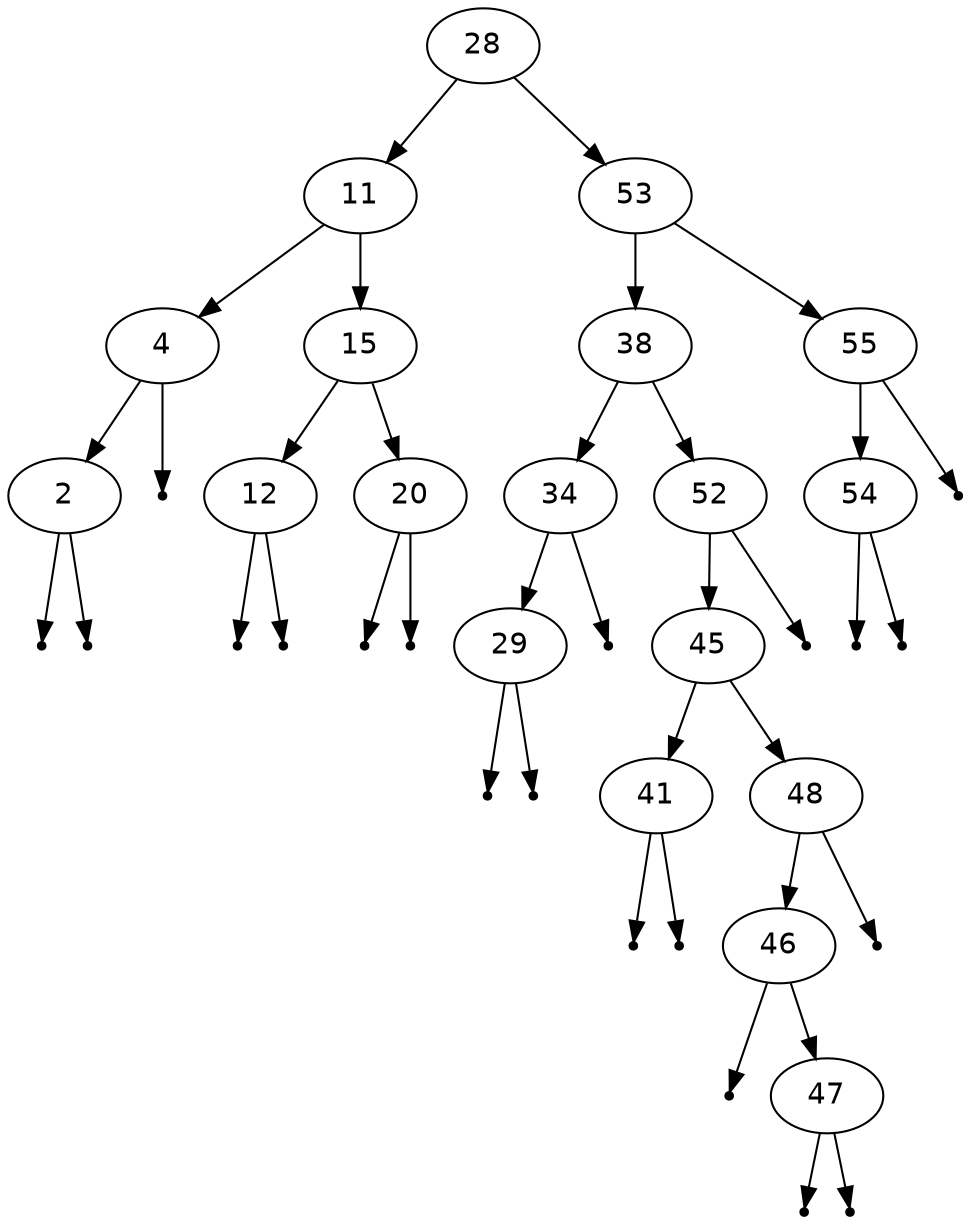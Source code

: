digraph BST{
	node [fontname="Helvetica"];
	28 -> 11;
	28 -> 53;
	11 -> 4;
	11 -> 15;
	4 -> 2;
	null1 [shape=point];
	4 -> null1;
	null2 [shape=point];
	2 -> null2;
	null3 [shape=point];
	2 -> null3;
	15 -> 12;
	15 -> 20;
	null4 [shape=point];
	12 -> null4;
	null5 [shape=point];
	12 -> null5;
	null6 [shape=point];
	20 -> null6;
	null7 [shape=point];
	20 -> null7;
	53 -> 38;
	53 -> 55;
	38 -> 34;
	38 -> 52;
	34 -> 29;
	null8 [shape=point];
	34 -> null8;
	null9 [shape=point];
	29 -> null9;
	null10 [shape=point];
	29 -> null10;
	52 -> 45;
	null11 [shape=point];
	52 -> null11;
	45 -> 41;
	45 -> 48;
	null12 [shape=point];
	41 -> null12;
	null13 [shape=point];
	41 -> null13;
	48 -> 46;
	null14 [shape=point];
	48 -> null14;
	null15 [shape=point];
	46 -> null15;
	46 -> 47;
	null16 [shape=point];
	47 -> null16;
	null17 [shape=point];
	47 -> null17;
	55 -> 54;
	null18 [shape=point];
	55 -> null18;
	null19 [shape=point];
	54 -> null19;
	null20 [shape=point];
	54 -> null20;
}